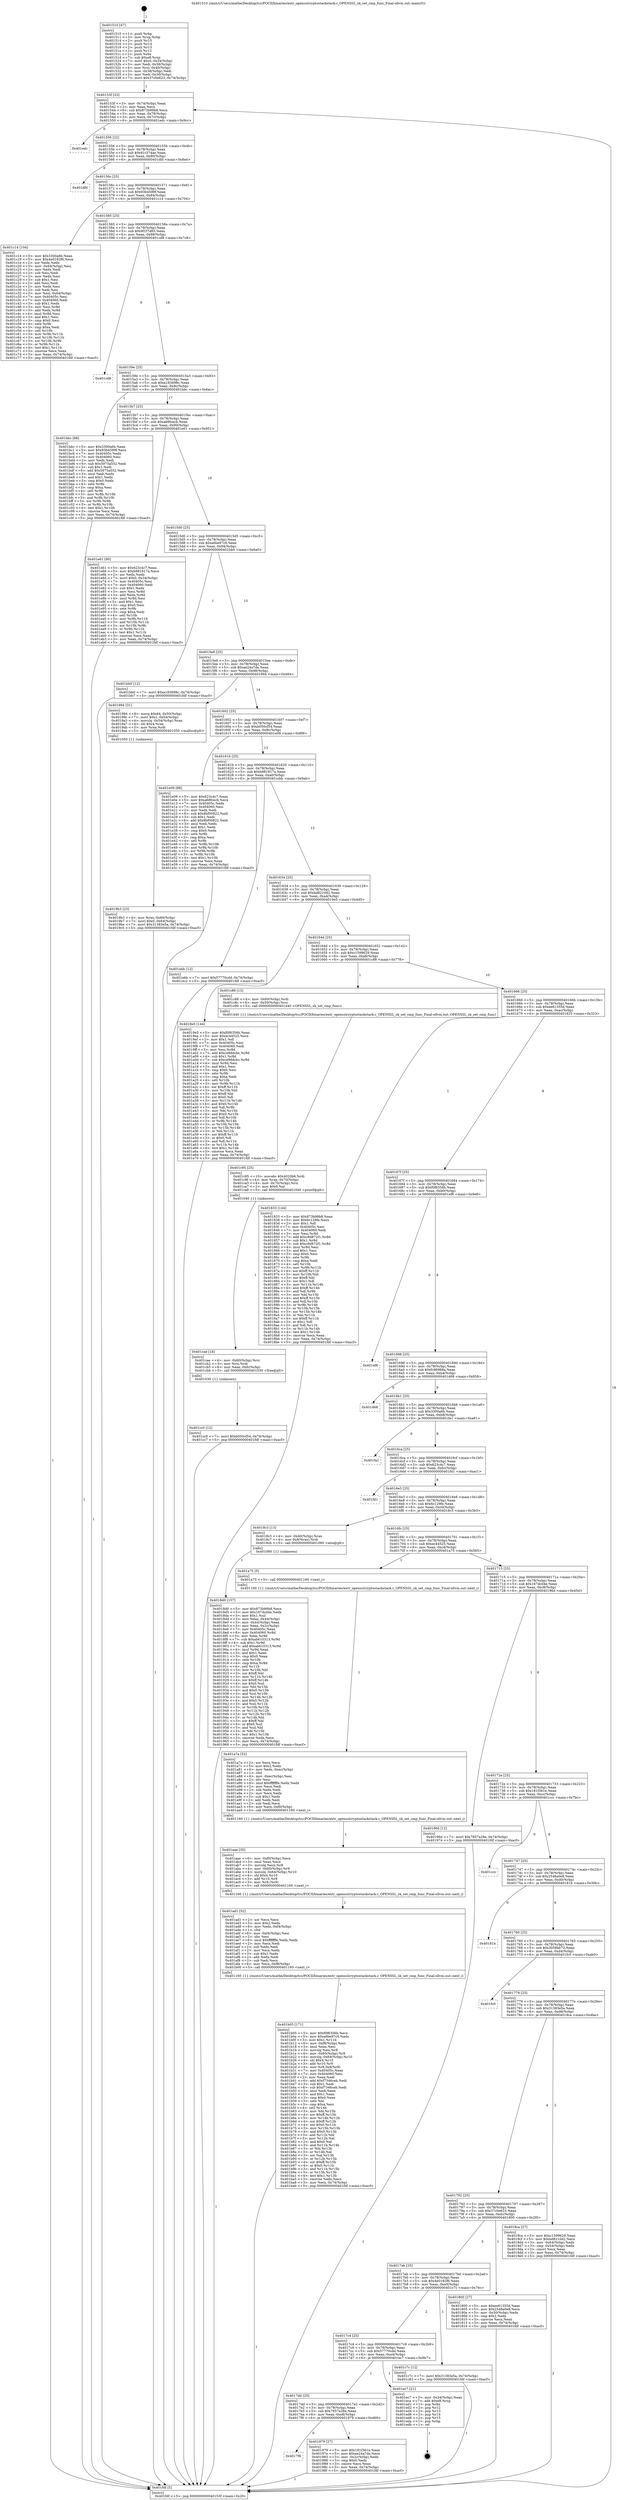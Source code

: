 digraph "0x401510" {
  label = "0x401510 (/mnt/c/Users/mathe/Desktop/tcc/POCII/binaries/extr_opensslcryptostackstack.c_OPENSSL_sk_set_cmp_func_Final-ollvm.out::main(0))"
  labelloc = "t"
  node[shape=record]

  Entry [label="",width=0.3,height=0.3,shape=circle,fillcolor=black,style=filled]
  "0x40153f" [label="{
     0x40153f [23]\l
     | [instrs]\l
     &nbsp;&nbsp;0x40153f \<+3\>: mov -0x74(%rbp),%eax\l
     &nbsp;&nbsp;0x401542 \<+2\>: mov %eax,%ecx\l
     &nbsp;&nbsp;0x401544 \<+6\>: sub $0x873b99b8,%ecx\l
     &nbsp;&nbsp;0x40154a \<+3\>: mov %eax,-0x78(%rbp)\l
     &nbsp;&nbsp;0x40154d \<+3\>: mov %ecx,-0x7c(%rbp)\l
     &nbsp;&nbsp;0x401550 \<+6\>: je 0000000000401edc \<main+0x9cc\>\l
  }"]
  "0x401edc" [label="{
     0x401edc\l
  }", style=dashed]
  "0x401556" [label="{
     0x401556 [22]\l
     | [instrs]\l
     &nbsp;&nbsp;0x401556 \<+5\>: jmp 000000000040155b \<main+0x4b\>\l
     &nbsp;&nbsp;0x40155b \<+3\>: mov -0x78(%rbp),%eax\l
     &nbsp;&nbsp;0x40155e \<+5\>: sub $0x91c374ae,%eax\l
     &nbsp;&nbsp;0x401563 \<+3\>: mov %eax,-0x80(%rbp)\l
     &nbsp;&nbsp;0x401566 \<+6\>: je 0000000000401dfd \<main+0x8ed\>\l
  }"]
  Exit [label="",width=0.3,height=0.3,shape=circle,fillcolor=black,style=filled,peripheries=2]
  "0x401dfd" [label="{
     0x401dfd\l
  }", style=dashed]
  "0x40156c" [label="{
     0x40156c [25]\l
     | [instrs]\l
     &nbsp;&nbsp;0x40156c \<+5\>: jmp 0000000000401571 \<main+0x61\>\l
     &nbsp;&nbsp;0x401571 \<+3\>: mov -0x78(%rbp),%eax\l
     &nbsp;&nbsp;0x401574 \<+5\>: sub $0x93b4599f,%eax\l
     &nbsp;&nbsp;0x401579 \<+6\>: mov %eax,-0x84(%rbp)\l
     &nbsp;&nbsp;0x40157f \<+6\>: je 0000000000401c14 \<main+0x704\>\l
  }"]
  "0x401cc0" [label="{
     0x401cc0 [12]\l
     | [instrs]\l
     &nbsp;&nbsp;0x401cc0 \<+7\>: movl $0xb050cf54,-0x74(%rbp)\l
     &nbsp;&nbsp;0x401cc7 \<+5\>: jmp 0000000000401fdf \<main+0xacf\>\l
  }"]
  "0x401c14" [label="{
     0x401c14 [104]\l
     | [instrs]\l
     &nbsp;&nbsp;0x401c14 \<+5\>: mov $0x3300a6b,%eax\l
     &nbsp;&nbsp;0x401c19 \<+5\>: mov $0x4e0182f6,%ecx\l
     &nbsp;&nbsp;0x401c1e \<+2\>: xor %edx,%edx\l
     &nbsp;&nbsp;0x401c20 \<+3\>: mov -0x64(%rbp),%esi\l
     &nbsp;&nbsp;0x401c23 \<+2\>: mov %edx,%edi\l
     &nbsp;&nbsp;0x401c25 \<+2\>: sub %esi,%edi\l
     &nbsp;&nbsp;0x401c27 \<+2\>: mov %edx,%esi\l
     &nbsp;&nbsp;0x401c29 \<+3\>: sub $0x1,%esi\l
     &nbsp;&nbsp;0x401c2c \<+2\>: add %esi,%edi\l
     &nbsp;&nbsp;0x401c2e \<+2\>: mov %edx,%esi\l
     &nbsp;&nbsp;0x401c30 \<+2\>: sub %edi,%esi\l
     &nbsp;&nbsp;0x401c32 \<+3\>: mov %esi,-0x64(%rbp)\l
     &nbsp;&nbsp;0x401c35 \<+7\>: mov 0x40405c,%esi\l
     &nbsp;&nbsp;0x401c3c \<+7\>: mov 0x404060,%edi\l
     &nbsp;&nbsp;0x401c43 \<+3\>: sub $0x1,%edx\l
     &nbsp;&nbsp;0x401c46 \<+3\>: mov %esi,%r8d\l
     &nbsp;&nbsp;0x401c49 \<+3\>: add %edx,%r8d\l
     &nbsp;&nbsp;0x401c4c \<+4\>: imul %r8d,%esi\l
     &nbsp;&nbsp;0x401c50 \<+3\>: and $0x1,%esi\l
     &nbsp;&nbsp;0x401c53 \<+3\>: cmp $0x0,%esi\l
     &nbsp;&nbsp;0x401c56 \<+4\>: sete %r9b\l
     &nbsp;&nbsp;0x401c5a \<+3\>: cmp $0xa,%edi\l
     &nbsp;&nbsp;0x401c5d \<+4\>: setl %r10b\l
     &nbsp;&nbsp;0x401c61 \<+3\>: mov %r9b,%r11b\l
     &nbsp;&nbsp;0x401c64 \<+3\>: and %r10b,%r11b\l
     &nbsp;&nbsp;0x401c67 \<+3\>: xor %r10b,%r9b\l
     &nbsp;&nbsp;0x401c6a \<+3\>: or %r9b,%r11b\l
     &nbsp;&nbsp;0x401c6d \<+4\>: test $0x1,%r11b\l
     &nbsp;&nbsp;0x401c71 \<+3\>: cmovne %ecx,%eax\l
     &nbsp;&nbsp;0x401c74 \<+3\>: mov %eax,-0x74(%rbp)\l
     &nbsp;&nbsp;0x401c77 \<+5\>: jmp 0000000000401fdf \<main+0xacf\>\l
  }"]
  "0x401585" [label="{
     0x401585 [25]\l
     | [instrs]\l
     &nbsp;&nbsp;0x401585 \<+5\>: jmp 000000000040158a \<main+0x7a\>\l
     &nbsp;&nbsp;0x40158a \<+3\>: mov -0x78(%rbp),%eax\l
     &nbsp;&nbsp;0x40158d \<+5\>: sub $0x9f1f7d65,%eax\l
     &nbsp;&nbsp;0x401592 \<+6\>: mov %eax,-0x88(%rbp)\l
     &nbsp;&nbsp;0x401598 \<+6\>: je 0000000000401cd8 \<main+0x7c8\>\l
  }"]
  "0x401cae" [label="{
     0x401cae [18]\l
     | [instrs]\l
     &nbsp;&nbsp;0x401cae \<+4\>: mov -0x60(%rbp),%rsi\l
     &nbsp;&nbsp;0x401cb2 \<+3\>: mov %rsi,%rdi\l
     &nbsp;&nbsp;0x401cb5 \<+6\>: mov %eax,-0xfc(%rbp)\l
     &nbsp;&nbsp;0x401cbb \<+5\>: call 0000000000401030 \<free@plt\>\l
     | [calls]\l
     &nbsp;&nbsp;0x401030 \{1\} (unknown)\l
  }"]
  "0x401cd8" [label="{
     0x401cd8\l
  }", style=dashed]
  "0x40159e" [label="{
     0x40159e [25]\l
     | [instrs]\l
     &nbsp;&nbsp;0x40159e \<+5\>: jmp 00000000004015a3 \<main+0x93\>\l
     &nbsp;&nbsp;0x4015a3 \<+3\>: mov -0x78(%rbp),%eax\l
     &nbsp;&nbsp;0x4015a6 \<+5\>: sub $0xa183698c,%eax\l
     &nbsp;&nbsp;0x4015ab \<+6\>: mov %eax,-0x8c(%rbp)\l
     &nbsp;&nbsp;0x4015b1 \<+6\>: je 0000000000401bbc \<main+0x6ac\>\l
  }"]
  "0x401c95" [label="{
     0x401c95 [25]\l
     | [instrs]\l
     &nbsp;&nbsp;0x401c95 \<+10\>: movabs $0x4020b6,%rdi\l
     &nbsp;&nbsp;0x401c9f \<+4\>: mov %rax,-0x70(%rbp)\l
     &nbsp;&nbsp;0x401ca3 \<+4\>: mov -0x70(%rbp),%rsi\l
     &nbsp;&nbsp;0x401ca7 \<+2\>: mov $0x0,%al\l
     &nbsp;&nbsp;0x401ca9 \<+5\>: call 0000000000401040 \<printf@plt\>\l
     | [calls]\l
     &nbsp;&nbsp;0x401040 \{1\} (unknown)\l
  }"]
  "0x401bbc" [label="{
     0x401bbc [88]\l
     | [instrs]\l
     &nbsp;&nbsp;0x401bbc \<+5\>: mov $0x3300a6b,%eax\l
     &nbsp;&nbsp;0x401bc1 \<+5\>: mov $0x93b4599f,%ecx\l
     &nbsp;&nbsp;0x401bc6 \<+7\>: mov 0x40405c,%edx\l
     &nbsp;&nbsp;0x401bcd \<+7\>: mov 0x404060,%esi\l
     &nbsp;&nbsp;0x401bd4 \<+2\>: mov %edx,%edi\l
     &nbsp;&nbsp;0x401bd6 \<+6\>: sub $0x5975a552,%edi\l
     &nbsp;&nbsp;0x401bdc \<+3\>: sub $0x1,%edi\l
     &nbsp;&nbsp;0x401bdf \<+6\>: add $0x5975a552,%edi\l
     &nbsp;&nbsp;0x401be5 \<+3\>: imul %edi,%edx\l
     &nbsp;&nbsp;0x401be8 \<+3\>: and $0x1,%edx\l
     &nbsp;&nbsp;0x401beb \<+3\>: cmp $0x0,%edx\l
     &nbsp;&nbsp;0x401bee \<+4\>: sete %r8b\l
     &nbsp;&nbsp;0x401bf2 \<+3\>: cmp $0xa,%esi\l
     &nbsp;&nbsp;0x401bf5 \<+4\>: setl %r9b\l
     &nbsp;&nbsp;0x401bf9 \<+3\>: mov %r8b,%r10b\l
     &nbsp;&nbsp;0x401bfc \<+3\>: and %r9b,%r10b\l
     &nbsp;&nbsp;0x401bff \<+3\>: xor %r9b,%r8b\l
     &nbsp;&nbsp;0x401c02 \<+3\>: or %r8b,%r10b\l
     &nbsp;&nbsp;0x401c05 \<+4\>: test $0x1,%r10b\l
     &nbsp;&nbsp;0x401c09 \<+3\>: cmovne %ecx,%eax\l
     &nbsp;&nbsp;0x401c0c \<+3\>: mov %eax,-0x74(%rbp)\l
     &nbsp;&nbsp;0x401c0f \<+5\>: jmp 0000000000401fdf \<main+0xacf\>\l
  }"]
  "0x4015b7" [label="{
     0x4015b7 [25]\l
     | [instrs]\l
     &nbsp;&nbsp;0x4015b7 \<+5\>: jmp 00000000004015bc \<main+0xac\>\l
     &nbsp;&nbsp;0x4015bc \<+3\>: mov -0x78(%rbp),%eax\l
     &nbsp;&nbsp;0x4015bf \<+5\>: sub $0xa68fcecb,%eax\l
     &nbsp;&nbsp;0x4015c4 \<+6\>: mov %eax,-0x90(%rbp)\l
     &nbsp;&nbsp;0x4015ca \<+6\>: je 0000000000401e61 \<main+0x951\>\l
  }"]
  "0x401b05" [label="{
     0x401b05 [171]\l
     | [instrs]\l
     &nbsp;&nbsp;0x401b05 \<+5\>: mov $0xf0f6356b,%ecx\l
     &nbsp;&nbsp;0x401b0a \<+5\>: mov $0xa6be97c9,%edx\l
     &nbsp;&nbsp;0x401b0f \<+3\>: mov $0x1,%r11b\l
     &nbsp;&nbsp;0x401b12 \<+6\>: mov -0xf8(%rbp),%esi\l
     &nbsp;&nbsp;0x401b18 \<+3\>: imul %eax,%esi\l
     &nbsp;&nbsp;0x401b1b \<+3\>: movslq %esi,%r8\l
     &nbsp;&nbsp;0x401b1e \<+4\>: mov -0x60(%rbp),%r9\l
     &nbsp;&nbsp;0x401b22 \<+4\>: movslq -0x64(%rbp),%r10\l
     &nbsp;&nbsp;0x401b26 \<+4\>: shl $0x4,%r10\l
     &nbsp;&nbsp;0x401b2a \<+3\>: add %r10,%r9\l
     &nbsp;&nbsp;0x401b2d \<+4\>: mov %r8,0x8(%r9)\l
     &nbsp;&nbsp;0x401b31 \<+7\>: mov 0x40405c,%eax\l
     &nbsp;&nbsp;0x401b38 \<+7\>: mov 0x404060,%esi\l
     &nbsp;&nbsp;0x401b3f \<+2\>: mov %eax,%edi\l
     &nbsp;&nbsp;0x401b41 \<+6\>: add $0xf7346ceb,%edi\l
     &nbsp;&nbsp;0x401b47 \<+3\>: sub $0x1,%edi\l
     &nbsp;&nbsp;0x401b4a \<+6\>: sub $0xf7346ceb,%edi\l
     &nbsp;&nbsp;0x401b50 \<+3\>: imul %edi,%eax\l
     &nbsp;&nbsp;0x401b53 \<+3\>: and $0x1,%eax\l
     &nbsp;&nbsp;0x401b56 \<+3\>: cmp $0x0,%eax\l
     &nbsp;&nbsp;0x401b59 \<+3\>: sete %bl\l
     &nbsp;&nbsp;0x401b5c \<+3\>: cmp $0xa,%esi\l
     &nbsp;&nbsp;0x401b5f \<+4\>: setl %r14b\l
     &nbsp;&nbsp;0x401b63 \<+3\>: mov %bl,%r15b\l
     &nbsp;&nbsp;0x401b66 \<+4\>: xor $0xff,%r15b\l
     &nbsp;&nbsp;0x401b6a \<+3\>: mov %r14b,%r12b\l
     &nbsp;&nbsp;0x401b6d \<+4\>: xor $0xff,%r12b\l
     &nbsp;&nbsp;0x401b71 \<+4\>: xor $0x0,%r11b\l
     &nbsp;&nbsp;0x401b75 \<+3\>: mov %r15b,%r13b\l
     &nbsp;&nbsp;0x401b78 \<+4\>: and $0x0,%r13b\l
     &nbsp;&nbsp;0x401b7c \<+3\>: and %r11b,%bl\l
     &nbsp;&nbsp;0x401b7f \<+3\>: mov %r12b,%al\l
     &nbsp;&nbsp;0x401b82 \<+2\>: and $0x0,%al\l
     &nbsp;&nbsp;0x401b84 \<+3\>: and %r11b,%r14b\l
     &nbsp;&nbsp;0x401b87 \<+3\>: or %bl,%r13b\l
     &nbsp;&nbsp;0x401b8a \<+3\>: or %r14b,%al\l
     &nbsp;&nbsp;0x401b8d \<+3\>: xor %al,%r13b\l
     &nbsp;&nbsp;0x401b90 \<+3\>: or %r12b,%r15b\l
     &nbsp;&nbsp;0x401b93 \<+4\>: xor $0xff,%r15b\l
     &nbsp;&nbsp;0x401b97 \<+4\>: or $0x0,%r11b\l
     &nbsp;&nbsp;0x401b9b \<+3\>: and %r11b,%r15b\l
     &nbsp;&nbsp;0x401b9e \<+3\>: or %r15b,%r13b\l
     &nbsp;&nbsp;0x401ba1 \<+4\>: test $0x1,%r13b\l
     &nbsp;&nbsp;0x401ba5 \<+3\>: cmovne %edx,%ecx\l
     &nbsp;&nbsp;0x401ba8 \<+3\>: mov %ecx,-0x74(%rbp)\l
     &nbsp;&nbsp;0x401bab \<+5\>: jmp 0000000000401fdf \<main+0xacf\>\l
  }"]
  "0x401e61" [label="{
     0x401e61 [90]\l
     | [instrs]\l
     &nbsp;&nbsp;0x401e61 \<+5\>: mov $0x623c4c7,%eax\l
     &nbsp;&nbsp;0x401e66 \<+5\>: mov $0xb981817a,%ecx\l
     &nbsp;&nbsp;0x401e6b \<+2\>: xor %edx,%edx\l
     &nbsp;&nbsp;0x401e6d \<+7\>: movl $0x0,-0x34(%rbp)\l
     &nbsp;&nbsp;0x401e74 \<+7\>: mov 0x40405c,%esi\l
     &nbsp;&nbsp;0x401e7b \<+7\>: mov 0x404060,%edi\l
     &nbsp;&nbsp;0x401e82 \<+3\>: sub $0x1,%edx\l
     &nbsp;&nbsp;0x401e85 \<+3\>: mov %esi,%r8d\l
     &nbsp;&nbsp;0x401e88 \<+3\>: add %edx,%r8d\l
     &nbsp;&nbsp;0x401e8b \<+4\>: imul %r8d,%esi\l
     &nbsp;&nbsp;0x401e8f \<+3\>: and $0x1,%esi\l
     &nbsp;&nbsp;0x401e92 \<+3\>: cmp $0x0,%esi\l
     &nbsp;&nbsp;0x401e95 \<+4\>: sete %r9b\l
     &nbsp;&nbsp;0x401e99 \<+3\>: cmp $0xa,%edi\l
     &nbsp;&nbsp;0x401e9c \<+4\>: setl %r10b\l
     &nbsp;&nbsp;0x401ea0 \<+3\>: mov %r9b,%r11b\l
     &nbsp;&nbsp;0x401ea3 \<+3\>: and %r10b,%r11b\l
     &nbsp;&nbsp;0x401ea6 \<+3\>: xor %r10b,%r9b\l
     &nbsp;&nbsp;0x401ea9 \<+3\>: or %r9b,%r11b\l
     &nbsp;&nbsp;0x401eac \<+4\>: test $0x1,%r11b\l
     &nbsp;&nbsp;0x401eb0 \<+3\>: cmovne %ecx,%eax\l
     &nbsp;&nbsp;0x401eb3 \<+3\>: mov %eax,-0x74(%rbp)\l
     &nbsp;&nbsp;0x401eb6 \<+5\>: jmp 0000000000401fdf \<main+0xacf\>\l
  }"]
  "0x4015d0" [label="{
     0x4015d0 [25]\l
     | [instrs]\l
     &nbsp;&nbsp;0x4015d0 \<+5\>: jmp 00000000004015d5 \<main+0xc5\>\l
     &nbsp;&nbsp;0x4015d5 \<+3\>: mov -0x78(%rbp),%eax\l
     &nbsp;&nbsp;0x4015d8 \<+5\>: sub $0xa6be97c9,%eax\l
     &nbsp;&nbsp;0x4015dd \<+6\>: mov %eax,-0x94(%rbp)\l
     &nbsp;&nbsp;0x4015e3 \<+6\>: je 0000000000401bb0 \<main+0x6a0\>\l
  }"]
  "0x401ad1" [label="{
     0x401ad1 [52]\l
     | [instrs]\l
     &nbsp;&nbsp;0x401ad1 \<+2\>: xor %ecx,%ecx\l
     &nbsp;&nbsp;0x401ad3 \<+5\>: mov $0x2,%edx\l
     &nbsp;&nbsp;0x401ad8 \<+6\>: mov %edx,-0xf4(%rbp)\l
     &nbsp;&nbsp;0x401ade \<+1\>: cltd\l
     &nbsp;&nbsp;0x401adf \<+6\>: mov -0xf4(%rbp),%esi\l
     &nbsp;&nbsp;0x401ae5 \<+2\>: idiv %esi\l
     &nbsp;&nbsp;0x401ae7 \<+6\>: imul $0xfffffffe,%edx,%edx\l
     &nbsp;&nbsp;0x401aed \<+2\>: mov %ecx,%edi\l
     &nbsp;&nbsp;0x401aef \<+2\>: sub %edx,%edi\l
     &nbsp;&nbsp;0x401af1 \<+2\>: mov %ecx,%edx\l
     &nbsp;&nbsp;0x401af3 \<+3\>: sub $0x1,%edx\l
     &nbsp;&nbsp;0x401af6 \<+2\>: add %edx,%edi\l
     &nbsp;&nbsp;0x401af8 \<+2\>: sub %edi,%ecx\l
     &nbsp;&nbsp;0x401afa \<+6\>: mov %ecx,-0xf8(%rbp)\l
     &nbsp;&nbsp;0x401b00 \<+5\>: call 0000000000401160 \<next_i\>\l
     | [calls]\l
     &nbsp;&nbsp;0x401160 \{1\} (/mnt/c/Users/mathe/Desktop/tcc/POCII/binaries/extr_opensslcryptostackstack.c_OPENSSL_sk_set_cmp_func_Final-ollvm.out::next_i)\l
  }"]
  "0x401bb0" [label="{
     0x401bb0 [12]\l
     | [instrs]\l
     &nbsp;&nbsp;0x401bb0 \<+7\>: movl $0xa183698c,-0x74(%rbp)\l
     &nbsp;&nbsp;0x401bb7 \<+5\>: jmp 0000000000401fdf \<main+0xacf\>\l
  }"]
  "0x4015e9" [label="{
     0x4015e9 [25]\l
     | [instrs]\l
     &nbsp;&nbsp;0x4015e9 \<+5\>: jmp 00000000004015ee \<main+0xde\>\l
     &nbsp;&nbsp;0x4015ee \<+3\>: mov -0x78(%rbp),%eax\l
     &nbsp;&nbsp;0x4015f1 \<+5\>: sub $0xae24a7de,%eax\l
     &nbsp;&nbsp;0x4015f6 \<+6\>: mov %eax,-0x98(%rbp)\l
     &nbsp;&nbsp;0x4015fc \<+6\>: je 0000000000401994 \<main+0x484\>\l
  }"]
  "0x401aae" [label="{
     0x401aae [35]\l
     | [instrs]\l
     &nbsp;&nbsp;0x401aae \<+6\>: mov -0xf0(%rbp),%ecx\l
     &nbsp;&nbsp;0x401ab4 \<+3\>: imul %eax,%ecx\l
     &nbsp;&nbsp;0x401ab7 \<+3\>: movslq %ecx,%r8\l
     &nbsp;&nbsp;0x401aba \<+4\>: mov -0x60(%rbp),%r9\l
     &nbsp;&nbsp;0x401abe \<+4\>: movslq -0x64(%rbp),%r10\l
     &nbsp;&nbsp;0x401ac2 \<+4\>: shl $0x4,%r10\l
     &nbsp;&nbsp;0x401ac6 \<+3\>: add %r10,%r9\l
     &nbsp;&nbsp;0x401ac9 \<+3\>: mov %r8,(%r9)\l
     &nbsp;&nbsp;0x401acc \<+5\>: call 0000000000401160 \<next_i\>\l
     | [calls]\l
     &nbsp;&nbsp;0x401160 \{1\} (/mnt/c/Users/mathe/Desktop/tcc/POCII/binaries/extr_opensslcryptostackstack.c_OPENSSL_sk_set_cmp_func_Final-ollvm.out::next_i)\l
  }"]
  "0x401994" [label="{
     0x401994 [31]\l
     | [instrs]\l
     &nbsp;&nbsp;0x401994 \<+8\>: movq $0x64,-0x50(%rbp)\l
     &nbsp;&nbsp;0x40199c \<+7\>: movl $0x1,-0x54(%rbp)\l
     &nbsp;&nbsp;0x4019a3 \<+4\>: movslq -0x54(%rbp),%rax\l
     &nbsp;&nbsp;0x4019a7 \<+4\>: shl $0x4,%rax\l
     &nbsp;&nbsp;0x4019ab \<+3\>: mov %rax,%rdi\l
     &nbsp;&nbsp;0x4019ae \<+5\>: call 0000000000401050 \<malloc@plt\>\l
     | [calls]\l
     &nbsp;&nbsp;0x401050 \{1\} (unknown)\l
  }"]
  "0x401602" [label="{
     0x401602 [25]\l
     | [instrs]\l
     &nbsp;&nbsp;0x401602 \<+5\>: jmp 0000000000401607 \<main+0xf7\>\l
     &nbsp;&nbsp;0x401607 \<+3\>: mov -0x78(%rbp),%eax\l
     &nbsp;&nbsp;0x40160a \<+5\>: sub $0xb050cf54,%eax\l
     &nbsp;&nbsp;0x40160f \<+6\>: mov %eax,-0x9c(%rbp)\l
     &nbsp;&nbsp;0x401615 \<+6\>: je 0000000000401e09 \<main+0x8f9\>\l
  }"]
  "0x401a7a" [label="{
     0x401a7a [52]\l
     | [instrs]\l
     &nbsp;&nbsp;0x401a7a \<+2\>: xor %ecx,%ecx\l
     &nbsp;&nbsp;0x401a7c \<+5\>: mov $0x2,%edx\l
     &nbsp;&nbsp;0x401a81 \<+6\>: mov %edx,-0xec(%rbp)\l
     &nbsp;&nbsp;0x401a87 \<+1\>: cltd\l
     &nbsp;&nbsp;0x401a88 \<+6\>: mov -0xec(%rbp),%esi\l
     &nbsp;&nbsp;0x401a8e \<+2\>: idiv %esi\l
     &nbsp;&nbsp;0x401a90 \<+6\>: imul $0xfffffffe,%edx,%edx\l
     &nbsp;&nbsp;0x401a96 \<+2\>: mov %ecx,%edi\l
     &nbsp;&nbsp;0x401a98 \<+2\>: sub %edx,%edi\l
     &nbsp;&nbsp;0x401a9a \<+2\>: mov %ecx,%edx\l
     &nbsp;&nbsp;0x401a9c \<+3\>: sub $0x1,%edx\l
     &nbsp;&nbsp;0x401a9f \<+2\>: add %edx,%edi\l
     &nbsp;&nbsp;0x401aa1 \<+2\>: sub %edi,%ecx\l
     &nbsp;&nbsp;0x401aa3 \<+6\>: mov %ecx,-0xf0(%rbp)\l
     &nbsp;&nbsp;0x401aa9 \<+5\>: call 0000000000401160 \<next_i\>\l
     | [calls]\l
     &nbsp;&nbsp;0x401160 \{1\} (/mnt/c/Users/mathe/Desktop/tcc/POCII/binaries/extr_opensslcryptostackstack.c_OPENSSL_sk_set_cmp_func_Final-ollvm.out::next_i)\l
  }"]
  "0x401e09" [label="{
     0x401e09 [88]\l
     | [instrs]\l
     &nbsp;&nbsp;0x401e09 \<+5\>: mov $0x623c4c7,%eax\l
     &nbsp;&nbsp;0x401e0e \<+5\>: mov $0xa68fcecb,%ecx\l
     &nbsp;&nbsp;0x401e13 \<+7\>: mov 0x40405c,%edx\l
     &nbsp;&nbsp;0x401e1a \<+7\>: mov 0x404060,%esi\l
     &nbsp;&nbsp;0x401e21 \<+2\>: mov %edx,%edi\l
     &nbsp;&nbsp;0x401e23 \<+6\>: sub $0x8bf00822,%edi\l
     &nbsp;&nbsp;0x401e29 \<+3\>: sub $0x1,%edi\l
     &nbsp;&nbsp;0x401e2c \<+6\>: add $0x8bf00822,%edi\l
     &nbsp;&nbsp;0x401e32 \<+3\>: imul %edi,%edx\l
     &nbsp;&nbsp;0x401e35 \<+3\>: and $0x1,%edx\l
     &nbsp;&nbsp;0x401e38 \<+3\>: cmp $0x0,%edx\l
     &nbsp;&nbsp;0x401e3b \<+4\>: sete %r8b\l
     &nbsp;&nbsp;0x401e3f \<+3\>: cmp $0xa,%esi\l
     &nbsp;&nbsp;0x401e42 \<+4\>: setl %r9b\l
     &nbsp;&nbsp;0x401e46 \<+3\>: mov %r8b,%r10b\l
     &nbsp;&nbsp;0x401e49 \<+3\>: and %r9b,%r10b\l
     &nbsp;&nbsp;0x401e4c \<+3\>: xor %r9b,%r8b\l
     &nbsp;&nbsp;0x401e4f \<+3\>: or %r8b,%r10b\l
     &nbsp;&nbsp;0x401e52 \<+4\>: test $0x1,%r10b\l
     &nbsp;&nbsp;0x401e56 \<+3\>: cmovne %ecx,%eax\l
     &nbsp;&nbsp;0x401e59 \<+3\>: mov %eax,-0x74(%rbp)\l
     &nbsp;&nbsp;0x401e5c \<+5\>: jmp 0000000000401fdf \<main+0xacf\>\l
  }"]
  "0x40161b" [label="{
     0x40161b [25]\l
     | [instrs]\l
     &nbsp;&nbsp;0x40161b \<+5\>: jmp 0000000000401620 \<main+0x110\>\l
     &nbsp;&nbsp;0x401620 \<+3\>: mov -0x78(%rbp),%eax\l
     &nbsp;&nbsp;0x401623 \<+5\>: sub $0xb981817a,%eax\l
     &nbsp;&nbsp;0x401628 \<+6\>: mov %eax,-0xa0(%rbp)\l
     &nbsp;&nbsp;0x40162e \<+6\>: je 0000000000401ebb \<main+0x9ab\>\l
  }"]
  "0x4019b3" [label="{
     0x4019b3 [23]\l
     | [instrs]\l
     &nbsp;&nbsp;0x4019b3 \<+4\>: mov %rax,-0x60(%rbp)\l
     &nbsp;&nbsp;0x4019b7 \<+7\>: movl $0x0,-0x64(%rbp)\l
     &nbsp;&nbsp;0x4019be \<+7\>: movl $0x31383e5a,-0x74(%rbp)\l
     &nbsp;&nbsp;0x4019c5 \<+5\>: jmp 0000000000401fdf \<main+0xacf\>\l
  }"]
  "0x401ebb" [label="{
     0x401ebb [12]\l
     | [instrs]\l
     &nbsp;&nbsp;0x401ebb \<+7\>: movl $0x57770cdd,-0x74(%rbp)\l
     &nbsp;&nbsp;0x401ec2 \<+5\>: jmp 0000000000401fdf \<main+0xacf\>\l
  }"]
  "0x401634" [label="{
     0x401634 [25]\l
     | [instrs]\l
     &nbsp;&nbsp;0x401634 \<+5\>: jmp 0000000000401639 \<main+0x129\>\l
     &nbsp;&nbsp;0x401639 \<+3\>: mov -0x78(%rbp),%eax\l
     &nbsp;&nbsp;0x40163c \<+5\>: sub $0xbd8210d2,%eax\l
     &nbsp;&nbsp;0x401641 \<+6\>: mov %eax,-0xa4(%rbp)\l
     &nbsp;&nbsp;0x401647 \<+6\>: je 00000000004019e5 \<main+0x4d5\>\l
  }"]
  "0x4017f6" [label="{
     0x4017f6\l
  }", style=dashed]
  "0x4019e5" [label="{
     0x4019e5 [144]\l
     | [instrs]\l
     &nbsp;&nbsp;0x4019e5 \<+5\>: mov $0xf0f6356b,%eax\l
     &nbsp;&nbsp;0x4019ea \<+5\>: mov $0xec44525,%ecx\l
     &nbsp;&nbsp;0x4019ef \<+2\>: mov $0x1,%dl\l
     &nbsp;&nbsp;0x4019f1 \<+7\>: mov 0x40405c,%esi\l
     &nbsp;&nbsp;0x4019f8 \<+7\>: mov 0x404060,%edi\l
     &nbsp;&nbsp;0x4019ff \<+3\>: mov %esi,%r8d\l
     &nbsp;&nbsp;0x401a02 \<+7\>: add $0xce9ddcbc,%r8d\l
     &nbsp;&nbsp;0x401a09 \<+4\>: sub $0x1,%r8d\l
     &nbsp;&nbsp;0x401a0d \<+7\>: sub $0xce9ddcbc,%r8d\l
     &nbsp;&nbsp;0x401a14 \<+4\>: imul %r8d,%esi\l
     &nbsp;&nbsp;0x401a18 \<+3\>: and $0x1,%esi\l
     &nbsp;&nbsp;0x401a1b \<+3\>: cmp $0x0,%esi\l
     &nbsp;&nbsp;0x401a1e \<+4\>: sete %r9b\l
     &nbsp;&nbsp;0x401a22 \<+3\>: cmp $0xa,%edi\l
     &nbsp;&nbsp;0x401a25 \<+4\>: setl %r10b\l
     &nbsp;&nbsp;0x401a29 \<+3\>: mov %r9b,%r11b\l
     &nbsp;&nbsp;0x401a2c \<+4\>: xor $0xff,%r11b\l
     &nbsp;&nbsp;0x401a30 \<+3\>: mov %r10b,%bl\l
     &nbsp;&nbsp;0x401a33 \<+3\>: xor $0xff,%bl\l
     &nbsp;&nbsp;0x401a36 \<+3\>: xor $0x0,%dl\l
     &nbsp;&nbsp;0x401a39 \<+3\>: mov %r11b,%r14b\l
     &nbsp;&nbsp;0x401a3c \<+4\>: and $0x0,%r14b\l
     &nbsp;&nbsp;0x401a40 \<+3\>: and %dl,%r9b\l
     &nbsp;&nbsp;0x401a43 \<+3\>: mov %bl,%r15b\l
     &nbsp;&nbsp;0x401a46 \<+4\>: and $0x0,%r15b\l
     &nbsp;&nbsp;0x401a4a \<+3\>: and %dl,%r10b\l
     &nbsp;&nbsp;0x401a4d \<+3\>: or %r9b,%r14b\l
     &nbsp;&nbsp;0x401a50 \<+3\>: or %r10b,%r15b\l
     &nbsp;&nbsp;0x401a53 \<+3\>: xor %r15b,%r14b\l
     &nbsp;&nbsp;0x401a56 \<+3\>: or %bl,%r11b\l
     &nbsp;&nbsp;0x401a59 \<+4\>: xor $0xff,%r11b\l
     &nbsp;&nbsp;0x401a5d \<+3\>: or $0x0,%dl\l
     &nbsp;&nbsp;0x401a60 \<+3\>: and %dl,%r11b\l
     &nbsp;&nbsp;0x401a63 \<+3\>: or %r11b,%r14b\l
     &nbsp;&nbsp;0x401a66 \<+4\>: test $0x1,%r14b\l
     &nbsp;&nbsp;0x401a6a \<+3\>: cmovne %ecx,%eax\l
     &nbsp;&nbsp;0x401a6d \<+3\>: mov %eax,-0x74(%rbp)\l
     &nbsp;&nbsp;0x401a70 \<+5\>: jmp 0000000000401fdf \<main+0xacf\>\l
  }"]
  "0x40164d" [label="{
     0x40164d [25]\l
     | [instrs]\l
     &nbsp;&nbsp;0x40164d \<+5\>: jmp 0000000000401652 \<main+0x142\>\l
     &nbsp;&nbsp;0x401652 \<+3\>: mov -0x78(%rbp),%eax\l
     &nbsp;&nbsp;0x401655 \<+5\>: sub $0xc1599629,%eax\l
     &nbsp;&nbsp;0x40165a \<+6\>: mov %eax,-0xa8(%rbp)\l
     &nbsp;&nbsp;0x401660 \<+6\>: je 0000000000401c88 \<main+0x778\>\l
  }"]
  "0x401979" [label="{
     0x401979 [27]\l
     | [instrs]\l
     &nbsp;&nbsp;0x401979 \<+5\>: mov $0x181f361e,%eax\l
     &nbsp;&nbsp;0x40197e \<+5\>: mov $0xae24a7de,%ecx\l
     &nbsp;&nbsp;0x401983 \<+3\>: mov -0x2c(%rbp),%edx\l
     &nbsp;&nbsp;0x401986 \<+3\>: cmp $0x0,%edx\l
     &nbsp;&nbsp;0x401989 \<+3\>: cmove %ecx,%eax\l
     &nbsp;&nbsp;0x40198c \<+3\>: mov %eax,-0x74(%rbp)\l
     &nbsp;&nbsp;0x40198f \<+5\>: jmp 0000000000401fdf \<main+0xacf\>\l
  }"]
  "0x401c88" [label="{
     0x401c88 [13]\l
     | [instrs]\l
     &nbsp;&nbsp;0x401c88 \<+4\>: mov -0x60(%rbp),%rdi\l
     &nbsp;&nbsp;0x401c8c \<+4\>: mov -0x50(%rbp),%rsi\l
     &nbsp;&nbsp;0x401c90 \<+5\>: call 0000000000401440 \<OPENSSL_sk_set_cmp_func\>\l
     | [calls]\l
     &nbsp;&nbsp;0x401440 \{1\} (/mnt/c/Users/mathe/Desktop/tcc/POCII/binaries/extr_opensslcryptostackstack.c_OPENSSL_sk_set_cmp_func_Final-ollvm.out::OPENSSL_sk_set_cmp_func)\l
  }"]
  "0x401666" [label="{
     0x401666 [25]\l
     | [instrs]\l
     &nbsp;&nbsp;0x401666 \<+5\>: jmp 000000000040166b \<main+0x15b\>\l
     &nbsp;&nbsp;0x40166b \<+3\>: mov -0x78(%rbp),%eax\l
     &nbsp;&nbsp;0x40166e \<+5\>: sub $0xee61355d,%eax\l
     &nbsp;&nbsp;0x401673 \<+6\>: mov %eax,-0xac(%rbp)\l
     &nbsp;&nbsp;0x401679 \<+6\>: je 0000000000401833 \<main+0x323\>\l
  }"]
  "0x4017dd" [label="{
     0x4017dd [25]\l
     | [instrs]\l
     &nbsp;&nbsp;0x4017dd \<+5\>: jmp 00000000004017e2 \<main+0x2d2\>\l
     &nbsp;&nbsp;0x4017e2 \<+3\>: mov -0x78(%rbp),%eax\l
     &nbsp;&nbsp;0x4017e5 \<+5\>: sub $0x7857a28e,%eax\l
     &nbsp;&nbsp;0x4017ea \<+6\>: mov %eax,-0xe8(%rbp)\l
     &nbsp;&nbsp;0x4017f0 \<+6\>: je 0000000000401979 \<main+0x469\>\l
  }"]
  "0x401833" [label="{
     0x401833 [144]\l
     | [instrs]\l
     &nbsp;&nbsp;0x401833 \<+5\>: mov $0x873b99b8,%eax\l
     &nbsp;&nbsp;0x401838 \<+5\>: mov $0x6c129fe,%ecx\l
     &nbsp;&nbsp;0x40183d \<+2\>: mov $0x1,%dl\l
     &nbsp;&nbsp;0x40183f \<+7\>: mov 0x40405c,%esi\l
     &nbsp;&nbsp;0x401846 \<+7\>: mov 0x404060,%edi\l
     &nbsp;&nbsp;0x40184d \<+3\>: mov %esi,%r8d\l
     &nbsp;&nbsp;0x401850 \<+7\>: add $0xc9d872f1,%r8d\l
     &nbsp;&nbsp;0x401857 \<+4\>: sub $0x1,%r8d\l
     &nbsp;&nbsp;0x40185b \<+7\>: sub $0xc9d872f1,%r8d\l
     &nbsp;&nbsp;0x401862 \<+4\>: imul %r8d,%esi\l
     &nbsp;&nbsp;0x401866 \<+3\>: and $0x1,%esi\l
     &nbsp;&nbsp;0x401869 \<+3\>: cmp $0x0,%esi\l
     &nbsp;&nbsp;0x40186c \<+4\>: sete %r9b\l
     &nbsp;&nbsp;0x401870 \<+3\>: cmp $0xa,%edi\l
     &nbsp;&nbsp;0x401873 \<+4\>: setl %r10b\l
     &nbsp;&nbsp;0x401877 \<+3\>: mov %r9b,%r11b\l
     &nbsp;&nbsp;0x40187a \<+4\>: xor $0xff,%r11b\l
     &nbsp;&nbsp;0x40187e \<+3\>: mov %r10b,%bl\l
     &nbsp;&nbsp;0x401881 \<+3\>: xor $0xff,%bl\l
     &nbsp;&nbsp;0x401884 \<+3\>: xor $0x1,%dl\l
     &nbsp;&nbsp;0x401887 \<+3\>: mov %r11b,%r14b\l
     &nbsp;&nbsp;0x40188a \<+4\>: and $0xff,%r14b\l
     &nbsp;&nbsp;0x40188e \<+3\>: and %dl,%r9b\l
     &nbsp;&nbsp;0x401891 \<+3\>: mov %bl,%r15b\l
     &nbsp;&nbsp;0x401894 \<+4\>: and $0xff,%r15b\l
     &nbsp;&nbsp;0x401898 \<+3\>: and %dl,%r10b\l
     &nbsp;&nbsp;0x40189b \<+3\>: or %r9b,%r14b\l
     &nbsp;&nbsp;0x40189e \<+3\>: or %r10b,%r15b\l
     &nbsp;&nbsp;0x4018a1 \<+3\>: xor %r15b,%r14b\l
     &nbsp;&nbsp;0x4018a4 \<+3\>: or %bl,%r11b\l
     &nbsp;&nbsp;0x4018a7 \<+4\>: xor $0xff,%r11b\l
     &nbsp;&nbsp;0x4018ab \<+3\>: or $0x1,%dl\l
     &nbsp;&nbsp;0x4018ae \<+3\>: and %dl,%r11b\l
     &nbsp;&nbsp;0x4018b1 \<+3\>: or %r11b,%r14b\l
     &nbsp;&nbsp;0x4018b4 \<+4\>: test $0x1,%r14b\l
     &nbsp;&nbsp;0x4018b8 \<+3\>: cmovne %ecx,%eax\l
     &nbsp;&nbsp;0x4018bb \<+3\>: mov %eax,-0x74(%rbp)\l
     &nbsp;&nbsp;0x4018be \<+5\>: jmp 0000000000401fdf \<main+0xacf\>\l
  }"]
  "0x40167f" [label="{
     0x40167f [25]\l
     | [instrs]\l
     &nbsp;&nbsp;0x40167f \<+5\>: jmp 0000000000401684 \<main+0x174\>\l
     &nbsp;&nbsp;0x401684 \<+3\>: mov -0x78(%rbp),%eax\l
     &nbsp;&nbsp;0x401687 \<+5\>: sub $0xf0f6356b,%eax\l
     &nbsp;&nbsp;0x40168c \<+6\>: mov %eax,-0xb0(%rbp)\l
     &nbsp;&nbsp;0x401692 \<+6\>: je 0000000000401ef8 \<main+0x9e8\>\l
  }"]
  "0x401ec7" [label="{
     0x401ec7 [21]\l
     | [instrs]\l
     &nbsp;&nbsp;0x401ec7 \<+3\>: mov -0x34(%rbp),%eax\l
     &nbsp;&nbsp;0x401eca \<+7\>: add $0xe8,%rsp\l
     &nbsp;&nbsp;0x401ed1 \<+1\>: pop %rbx\l
     &nbsp;&nbsp;0x401ed2 \<+2\>: pop %r12\l
     &nbsp;&nbsp;0x401ed4 \<+2\>: pop %r13\l
     &nbsp;&nbsp;0x401ed6 \<+2\>: pop %r14\l
     &nbsp;&nbsp;0x401ed8 \<+2\>: pop %r15\l
     &nbsp;&nbsp;0x401eda \<+1\>: pop %rbp\l
     &nbsp;&nbsp;0x401edb \<+1\>: ret\l
  }"]
  "0x401ef8" [label="{
     0x401ef8\l
  }", style=dashed]
  "0x401698" [label="{
     0x401698 [25]\l
     | [instrs]\l
     &nbsp;&nbsp;0x401698 \<+5\>: jmp 000000000040169d \<main+0x18d\>\l
     &nbsp;&nbsp;0x40169d \<+3\>: mov -0x78(%rbp),%eax\l
     &nbsp;&nbsp;0x4016a0 \<+5\>: sub $0xfc96968a,%eax\l
     &nbsp;&nbsp;0x4016a5 \<+6\>: mov %eax,-0xb4(%rbp)\l
     &nbsp;&nbsp;0x4016ab \<+6\>: je 0000000000401d68 \<main+0x858\>\l
  }"]
  "0x4017c4" [label="{
     0x4017c4 [25]\l
     | [instrs]\l
     &nbsp;&nbsp;0x4017c4 \<+5\>: jmp 00000000004017c9 \<main+0x2b9\>\l
     &nbsp;&nbsp;0x4017c9 \<+3\>: mov -0x78(%rbp),%eax\l
     &nbsp;&nbsp;0x4017cc \<+5\>: sub $0x57770cdd,%eax\l
     &nbsp;&nbsp;0x4017d1 \<+6\>: mov %eax,-0xe4(%rbp)\l
     &nbsp;&nbsp;0x4017d7 \<+6\>: je 0000000000401ec7 \<main+0x9b7\>\l
  }"]
  "0x401d68" [label="{
     0x401d68\l
  }", style=dashed]
  "0x4016b1" [label="{
     0x4016b1 [25]\l
     | [instrs]\l
     &nbsp;&nbsp;0x4016b1 \<+5\>: jmp 00000000004016b6 \<main+0x1a6\>\l
     &nbsp;&nbsp;0x4016b6 \<+3\>: mov -0x78(%rbp),%eax\l
     &nbsp;&nbsp;0x4016b9 \<+5\>: sub $0x3300a6b,%eax\l
     &nbsp;&nbsp;0x4016be \<+6\>: mov %eax,-0xb8(%rbp)\l
     &nbsp;&nbsp;0x4016c4 \<+6\>: je 0000000000401fa1 \<main+0xa91\>\l
  }"]
  "0x401c7c" [label="{
     0x401c7c [12]\l
     | [instrs]\l
     &nbsp;&nbsp;0x401c7c \<+7\>: movl $0x31383e5a,-0x74(%rbp)\l
     &nbsp;&nbsp;0x401c83 \<+5\>: jmp 0000000000401fdf \<main+0xacf\>\l
  }"]
  "0x401fa1" [label="{
     0x401fa1\l
  }", style=dashed]
  "0x4016ca" [label="{
     0x4016ca [25]\l
     | [instrs]\l
     &nbsp;&nbsp;0x4016ca \<+5\>: jmp 00000000004016cf \<main+0x1bf\>\l
     &nbsp;&nbsp;0x4016cf \<+3\>: mov -0x78(%rbp),%eax\l
     &nbsp;&nbsp;0x4016d2 \<+5\>: sub $0x623c4c7,%eax\l
     &nbsp;&nbsp;0x4016d7 \<+6\>: mov %eax,-0xbc(%rbp)\l
     &nbsp;&nbsp;0x4016dd \<+6\>: je 0000000000401fd1 \<main+0xac1\>\l
  }"]
  "0x4018d0" [label="{
     0x4018d0 [157]\l
     | [instrs]\l
     &nbsp;&nbsp;0x4018d0 \<+5\>: mov $0x873b99b8,%ecx\l
     &nbsp;&nbsp;0x4018d5 \<+5\>: mov $0x167dcd4e,%edx\l
     &nbsp;&nbsp;0x4018da \<+3\>: mov $0x1,%sil\l
     &nbsp;&nbsp;0x4018dd \<+3\>: mov %eax,-0x44(%rbp)\l
     &nbsp;&nbsp;0x4018e0 \<+3\>: mov -0x44(%rbp),%eax\l
     &nbsp;&nbsp;0x4018e3 \<+3\>: mov %eax,-0x2c(%rbp)\l
     &nbsp;&nbsp;0x4018e6 \<+7\>: mov 0x40405c,%eax\l
     &nbsp;&nbsp;0x4018ed \<+8\>: mov 0x404060,%r8d\l
     &nbsp;&nbsp;0x4018f5 \<+3\>: mov %eax,%r9d\l
     &nbsp;&nbsp;0x4018f8 \<+7\>: sub $0xab610313,%r9d\l
     &nbsp;&nbsp;0x4018ff \<+4\>: sub $0x1,%r9d\l
     &nbsp;&nbsp;0x401903 \<+7\>: add $0xab610313,%r9d\l
     &nbsp;&nbsp;0x40190a \<+4\>: imul %r9d,%eax\l
     &nbsp;&nbsp;0x40190e \<+3\>: and $0x1,%eax\l
     &nbsp;&nbsp;0x401911 \<+3\>: cmp $0x0,%eax\l
     &nbsp;&nbsp;0x401914 \<+4\>: sete %r10b\l
     &nbsp;&nbsp;0x401918 \<+4\>: cmp $0xa,%r8d\l
     &nbsp;&nbsp;0x40191c \<+4\>: setl %r11b\l
     &nbsp;&nbsp;0x401920 \<+3\>: mov %r10b,%bl\l
     &nbsp;&nbsp;0x401923 \<+3\>: xor $0xff,%bl\l
     &nbsp;&nbsp;0x401926 \<+3\>: mov %r11b,%r14b\l
     &nbsp;&nbsp;0x401929 \<+4\>: xor $0xff,%r14b\l
     &nbsp;&nbsp;0x40192d \<+4\>: xor $0x0,%sil\l
     &nbsp;&nbsp;0x401931 \<+3\>: mov %bl,%r15b\l
     &nbsp;&nbsp;0x401934 \<+4\>: and $0x0,%r15b\l
     &nbsp;&nbsp;0x401938 \<+3\>: and %sil,%r10b\l
     &nbsp;&nbsp;0x40193b \<+3\>: mov %r14b,%r12b\l
     &nbsp;&nbsp;0x40193e \<+4\>: and $0x0,%r12b\l
     &nbsp;&nbsp;0x401942 \<+3\>: and %sil,%r11b\l
     &nbsp;&nbsp;0x401945 \<+3\>: or %r10b,%r15b\l
     &nbsp;&nbsp;0x401948 \<+3\>: or %r11b,%r12b\l
     &nbsp;&nbsp;0x40194b \<+3\>: xor %r12b,%r15b\l
     &nbsp;&nbsp;0x40194e \<+3\>: or %r14b,%bl\l
     &nbsp;&nbsp;0x401951 \<+3\>: xor $0xff,%bl\l
     &nbsp;&nbsp;0x401954 \<+4\>: or $0x0,%sil\l
     &nbsp;&nbsp;0x401958 \<+3\>: and %sil,%bl\l
     &nbsp;&nbsp;0x40195b \<+3\>: or %bl,%r15b\l
     &nbsp;&nbsp;0x40195e \<+4\>: test $0x1,%r15b\l
     &nbsp;&nbsp;0x401962 \<+3\>: cmovne %edx,%ecx\l
     &nbsp;&nbsp;0x401965 \<+3\>: mov %ecx,-0x74(%rbp)\l
     &nbsp;&nbsp;0x401968 \<+5\>: jmp 0000000000401fdf \<main+0xacf\>\l
  }"]
  "0x401fd1" [label="{
     0x401fd1\l
  }", style=dashed]
  "0x4016e3" [label="{
     0x4016e3 [25]\l
     | [instrs]\l
     &nbsp;&nbsp;0x4016e3 \<+5\>: jmp 00000000004016e8 \<main+0x1d8\>\l
     &nbsp;&nbsp;0x4016e8 \<+3\>: mov -0x78(%rbp),%eax\l
     &nbsp;&nbsp;0x4016eb \<+5\>: sub $0x6c129fe,%eax\l
     &nbsp;&nbsp;0x4016f0 \<+6\>: mov %eax,-0xc0(%rbp)\l
     &nbsp;&nbsp;0x4016f6 \<+6\>: je 00000000004018c3 \<main+0x3b3\>\l
  }"]
  "0x401510" [label="{
     0x401510 [47]\l
     | [instrs]\l
     &nbsp;&nbsp;0x401510 \<+1\>: push %rbp\l
     &nbsp;&nbsp;0x401511 \<+3\>: mov %rsp,%rbp\l
     &nbsp;&nbsp;0x401514 \<+2\>: push %r15\l
     &nbsp;&nbsp;0x401516 \<+2\>: push %r14\l
     &nbsp;&nbsp;0x401518 \<+2\>: push %r13\l
     &nbsp;&nbsp;0x40151a \<+2\>: push %r12\l
     &nbsp;&nbsp;0x40151c \<+1\>: push %rbx\l
     &nbsp;&nbsp;0x40151d \<+7\>: sub $0xe8,%rsp\l
     &nbsp;&nbsp;0x401524 \<+7\>: movl $0x0,-0x34(%rbp)\l
     &nbsp;&nbsp;0x40152b \<+3\>: mov %edi,-0x38(%rbp)\l
     &nbsp;&nbsp;0x40152e \<+4\>: mov %rsi,-0x40(%rbp)\l
     &nbsp;&nbsp;0x401532 \<+3\>: mov -0x38(%rbp),%edi\l
     &nbsp;&nbsp;0x401535 \<+3\>: mov %edi,-0x30(%rbp)\l
     &nbsp;&nbsp;0x401538 \<+7\>: movl $0x37c0e623,-0x74(%rbp)\l
  }"]
  "0x4018c3" [label="{
     0x4018c3 [13]\l
     | [instrs]\l
     &nbsp;&nbsp;0x4018c3 \<+4\>: mov -0x40(%rbp),%rax\l
     &nbsp;&nbsp;0x4018c7 \<+4\>: mov 0x8(%rax),%rdi\l
     &nbsp;&nbsp;0x4018cb \<+5\>: call 0000000000401060 \<atoi@plt\>\l
     | [calls]\l
     &nbsp;&nbsp;0x401060 \{1\} (unknown)\l
  }"]
  "0x4016fc" [label="{
     0x4016fc [25]\l
     | [instrs]\l
     &nbsp;&nbsp;0x4016fc \<+5\>: jmp 0000000000401701 \<main+0x1f1\>\l
     &nbsp;&nbsp;0x401701 \<+3\>: mov -0x78(%rbp),%eax\l
     &nbsp;&nbsp;0x401704 \<+5\>: sub $0xec44525,%eax\l
     &nbsp;&nbsp;0x401709 \<+6\>: mov %eax,-0xc4(%rbp)\l
     &nbsp;&nbsp;0x40170f \<+6\>: je 0000000000401a75 \<main+0x565\>\l
  }"]
  "0x401fdf" [label="{
     0x401fdf [5]\l
     | [instrs]\l
     &nbsp;&nbsp;0x401fdf \<+5\>: jmp 000000000040153f \<main+0x2f\>\l
  }"]
  "0x401a75" [label="{
     0x401a75 [5]\l
     | [instrs]\l
     &nbsp;&nbsp;0x401a75 \<+5\>: call 0000000000401160 \<next_i\>\l
     | [calls]\l
     &nbsp;&nbsp;0x401160 \{1\} (/mnt/c/Users/mathe/Desktop/tcc/POCII/binaries/extr_opensslcryptostackstack.c_OPENSSL_sk_set_cmp_func_Final-ollvm.out::next_i)\l
  }"]
  "0x401715" [label="{
     0x401715 [25]\l
     | [instrs]\l
     &nbsp;&nbsp;0x401715 \<+5\>: jmp 000000000040171a \<main+0x20a\>\l
     &nbsp;&nbsp;0x40171a \<+3\>: mov -0x78(%rbp),%eax\l
     &nbsp;&nbsp;0x40171d \<+5\>: sub $0x167dcd4e,%eax\l
     &nbsp;&nbsp;0x401722 \<+6\>: mov %eax,-0xc8(%rbp)\l
     &nbsp;&nbsp;0x401728 \<+6\>: je 000000000040196d \<main+0x45d\>\l
  }"]
  "0x4017ab" [label="{
     0x4017ab [25]\l
     | [instrs]\l
     &nbsp;&nbsp;0x4017ab \<+5\>: jmp 00000000004017b0 \<main+0x2a0\>\l
     &nbsp;&nbsp;0x4017b0 \<+3\>: mov -0x78(%rbp),%eax\l
     &nbsp;&nbsp;0x4017b3 \<+5\>: sub $0x4e0182f6,%eax\l
     &nbsp;&nbsp;0x4017b8 \<+6\>: mov %eax,-0xe0(%rbp)\l
     &nbsp;&nbsp;0x4017be \<+6\>: je 0000000000401c7c \<main+0x76c\>\l
  }"]
  "0x40196d" [label="{
     0x40196d [12]\l
     | [instrs]\l
     &nbsp;&nbsp;0x40196d \<+7\>: movl $0x7857a28e,-0x74(%rbp)\l
     &nbsp;&nbsp;0x401974 \<+5\>: jmp 0000000000401fdf \<main+0xacf\>\l
  }"]
  "0x40172e" [label="{
     0x40172e [25]\l
     | [instrs]\l
     &nbsp;&nbsp;0x40172e \<+5\>: jmp 0000000000401733 \<main+0x223\>\l
     &nbsp;&nbsp;0x401733 \<+3\>: mov -0x78(%rbp),%eax\l
     &nbsp;&nbsp;0x401736 \<+5\>: sub $0x181f361e,%eax\l
     &nbsp;&nbsp;0x40173b \<+6\>: mov %eax,-0xcc(%rbp)\l
     &nbsp;&nbsp;0x401741 \<+6\>: je 0000000000401ccc \<main+0x7bc\>\l
  }"]
  "0x401800" [label="{
     0x401800 [27]\l
     | [instrs]\l
     &nbsp;&nbsp;0x401800 \<+5\>: mov $0xee61355d,%eax\l
     &nbsp;&nbsp;0x401805 \<+5\>: mov $0x2548a0e8,%ecx\l
     &nbsp;&nbsp;0x40180a \<+3\>: mov -0x30(%rbp),%edx\l
     &nbsp;&nbsp;0x40180d \<+3\>: cmp $0x2,%edx\l
     &nbsp;&nbsp;0x401810 \<+3\>: cmovne %ecx,%eax\l
     &nbsp;&nbsp;0x401813 \<+3\>: mov %eax,-0x74(%rbp)\l
     &nbsp;&nbsp;0x401816 \<+5\>: jmp 0000000000401fdf \<main+0xacf\>\l
  }"]
  "0x401ccc" [label="{
     0x401ccc\l
  }", style=dashed]
  "0x401747" [label="{
     0x401747 [25]\l
     | [instrs]\l
     &nbsp;&nbsp;0x401747 \<+5\>: jmp 000000000040174c \<main+0x23c\>\l
     &nbsp;&nbsp;0x40174c \<+3\>: mov -0x78(%rbp),%eax\l
     &nbsp;&nbsp;0x40174f \<+5\>: sub $0x2548a0e8,%eax\l
     &nbsp;&nbsp;0x401754 \<+6\>: mov %eax,-0xd0(%rbp)\l
     &nbsp;&nbsp;0x40175a \<+6\>: je 000000000040181b \<main+0x30b\>\l
  }"]
  "0x401792" [label="{
     0x401792 [25]\l
     | [instrs]\l
     &nbsp;&nbsp;0x401792 \<+5\>: jmp 0000000000401797 \<main+0x287\>\l
     &nbsp;&nbsp;0x401797 \<+3\>: mov -0x78(%rbp),%eax\l
     &nbsp;&nbsp;0x40179a \<+5\>: sub $0x37c0e623,%eax\l
     &nbsp;&nbsp;0x40179f \<+6\>: mov %eax,-0xdc(%rbp)\l
     &nbsp;&nbsp;0x4017a5 \<+6\>: je 0000000000401800 \<main+0x2f0\>\l
  }"]
  "0x40181b" [label="{
     0x40181b\l
  }", style=dashed]
  "0x401760" [label="{
     0x401760 [25]\l
     | [instrs]\l
     &nbsp;&nbsp;0x401760 \<+5\>: jmp 0000000000401765 \<main+0x255\>\l
     &nbsp;&nbsp;0x401765 \<+3\>: mov -0x78(%rbp),%eax\l
     &nbsp;&nbsp;0x401768 \<+5\>: sub $0x3058bb72,%eax\l
     &nbsp;&nbsp;0x40176d \<+6\>: mov %eax,-0xd4(%rbp)\l
     &nbsp;&nbsp;0x401773 \<+6\>: je 0000000000401fc0 \<main+0xab0\>\l
  }"]
  "0x4019ca" [label="{
     0x4019ca [27]\l
     | [instrs]\l
     &nbsp;&nbsp;0x4019ca \<+5\>: mov $0xc1599629,%eax\l
     &nbsp;&nbsp;0x4019cf \<+5\>: mov $0xbd8210d2,%ecx\l
     &nbsp;&nbsp;0x4019d4 \<+3\>: mov -0x64(%rbp),%edx\l
     &nbsp;&nbsp;0x4019d7 \<+3\>: cmp -0x54(%rbp),%edx\l
     &nbsp;&nbsp;0x4019da \<+3\>: cmovl %ecx,%eax\l
     &nbsp;&nbsp;0x4019dd \<+3\>: mov %eax,-0x74(%rbp)\l
     &nbsp;&nbsp;0x4019e0 \<+5\>: jmp 0000000000401fdf \<main+0xacf\>\l
  }"]
  "0x401fc0" [label="{
     0x401fc0\l
  }", style=dashed]
  "0x401779" [label="{
     0x401779 [25]\l
     | [instrs]\l
     &nbsp;&nbsp;0x401779 \<+5\>: jmp 000000000040177e \<main+0x26e\>\l
     &nbsp;&nbsp;0x40177e \<+3\>: mov -0x78(%rbp),%eax\l
     &nbsp;&nbsp;0x401781 \<+5\>: sub $0x31383e5a,%eax\l
     &nbsp;&nbsp;0x401786 \<+6\>: mov %eax,-0xd8(%rbp)\l
     &nbsp;&nbsp;0x40178c \<+6\>: je 00000000004019ca \<main+0x4ba\>\l
  }"]
  Entry -> "0x401510" [label=" 1"]
  "0x40153f" -> "0x401edc" [label=" 0"]
  "0x40153f" -> "0x401556" [label=" 19"]
  "0x401ec7" -> Exit [label=" 1"]
  "0x401556" -> "0x401dfd" [label=" 0"]
  "0x401556" -> "0x40156c" [label=" 19"]
  "0x401ebb" -> "0x401fdf" [label=" 1"]
  "0x40156c" -> "0x401c14" [label=" 1"]
  "0x40156c" -> "0x401585" [label=" 18"]
  "0x401e61" -> "0x401fdf" [label=" 1"]
  "0x401585" -> "0x401cd8" [label=" 0"]
  "0x401585" -> "0x40159e" [label=" 18"]
  "0x401e09" -> "0x401fdf" [label=" 1"]
  "0x40159e" -> "0x401bbc" [label=" 1"]
  "0x40159e" -> "0x4015b7" [label=" 17"]
  "0x401cc0" -> "0x401fdf" [label=" 1"]
  "0x4015b7" -> "0x401e61" [label=" 1"]
  "0x4015b7" -> "0x4015d0" [label=" 16"]
  "0x401cae" -> "0x401cc0" [label=" 1"]
  "0x4015d0" -> "0x401bb0" [label=" 1"]
  "0x4015d0" -> "0x4015e9" [label=" 15"]
  "0x401c95" -> "0x401cae" [label=" 1"]
  "0x4015e9" -> "0x401994" [label=" 1"]
  "0x4015e9" -> "0x401602" [label=" 14"]
  "0x401c88" -> "0x401c95" [label=" 1"]
  "0x401602" -> "0x401e09" [label=" 1"]
  "0x401602" -> "0x40161b" [label=" 13"]
  "0x401c7c" -> "0x401fdf" [label=" 1"]
  "0x40161b" -> "0x401ebb" [label=" 1"]
  "0x40161b" -> "0x401634" [label=" 12"]
  "0x401c14" -> "0x401fdf" [label=" 1"]
  "0x401634" -> "0x4019e5" [label=" 1"]
  "0x401634" -> "0x40164d" [label=" 11"]
  "0x401bbc" -> "0x401fdf" [label=" 1"]
  "0x40164d" -> "0x401c88" [label=" 1"]
  "0x40164d" -> "0x401666" [label=" 10"]
  "0x401bb0" -> "0x401fdf" [label=" 1"]
  "0x401666" -> "0x401833" [label=" 1"]
  "0x401666" -> "0x40167f" [label=" 9"]
  "0x401ad1" -> "0x401b05" [label=" 1"]
  "0x40167f" -> "0x401ef8" [label=" 0"]
  "0x40167f" -> "0x401698" [label=" 9"]
  "0x401aae" -> "0x401ad1" [label=" 1"]
  "0x401698" -> "0x401d68" [label=" 0"]
  "0x401698" -> "0x4016b1" [label=" 9"]
  "0x401a75" -> "0x401a7a" [label=" 1"]
  "0x4016b1" -> "0x401fa1" [label=" 0"]
  "0x4016b1" -> "0x4016ca" [label=" 9"]
  "0x4019e5" -> "0x401fdf" [label=" 1"]
  "0x4016ca" -> "0x401fd1" [label=" 0"]
  "0x4016ca" -> "0x4016e3" [label=" 9"]
  "0x4019b3" -> "0x401fdf" [label=" 1"]
  "0x4016e3" -> "0x4018c3" [label=" 1"]
  "0x4016e3" -> "0x4016fc" [label=" 8"]
  "0x401994" -> "0x4019b3" [label=" 1"]
  "0x4016fc" -> "0x401a75" [label=" 1"]
  "0x4016fc" -> "0x401715" [label=" 7"]
  "0x401979" -> "0x401fdf" [label=" 1"]
  "0x401715" -> "0x40196d" [label=" 1"]
  "0x401715" -> "0x40172e" [label=" 6"]
  "0x4017dd" -> "0x4017f6" [label=" 0"]
  "0x40172e" -> "0x401ccc" [label=" 0"]
  "0x40172e" -> "0x401747" [label=" 6"]
  "0x4017dd" -> "0x401979" [label=" 1"]
  "0x401747" -> "0x40181b" [label=" 0"]
  "0x401747" -> "0x401760" [label=" 6"]
  "0x4017c4" -> "0x4017dd" [label=" 1"]
  "0x401760" -> "0x401fc0" [label=" 0"]
  "0x401760" -> "0x401779" [label=" 6"]
  "0x4017c4" -> "0x401ec7" [label=" 1"]
  "0x401779" -> "0x4019ca" [label=" 2"]
  "0x401779" -> "0x401792" [label=" 4"]
  "0x401b05" -> "0x401fdf" [label=" 1"]
  "0x401792" -> "0x401800" [label=" 1"]
  "0x401792" -> "0x4017ab" [label=" 3"]
  "0x401800" -> "0x401fdf" [label=" 1"]
  "0x401510" -> "0x40153f" [label=" 1"]
  "0x401fdf" -> "0x40153f" [label=" 18"]
  "0x401833" -> "0x401fdf" [label=" 1"]
  "0x4018c3" -> "0x4018d0" [label=" 1"]
  "0x4018d0" -> "0x401fdf" [label=" 1"]
  "0x40196d" -> "0x401fdf" [label=" 1"]
  "0x4019ca" -> "0x401fdf" [label=" 2"]
  "0x4017ab" -> "0x401c7c" [label=" 1"]
  "0x4017ab" -> "0x4017c4" [label=" 2"]
  "0x401a7a" -> "0x401aae" [label=" 1"]
}
